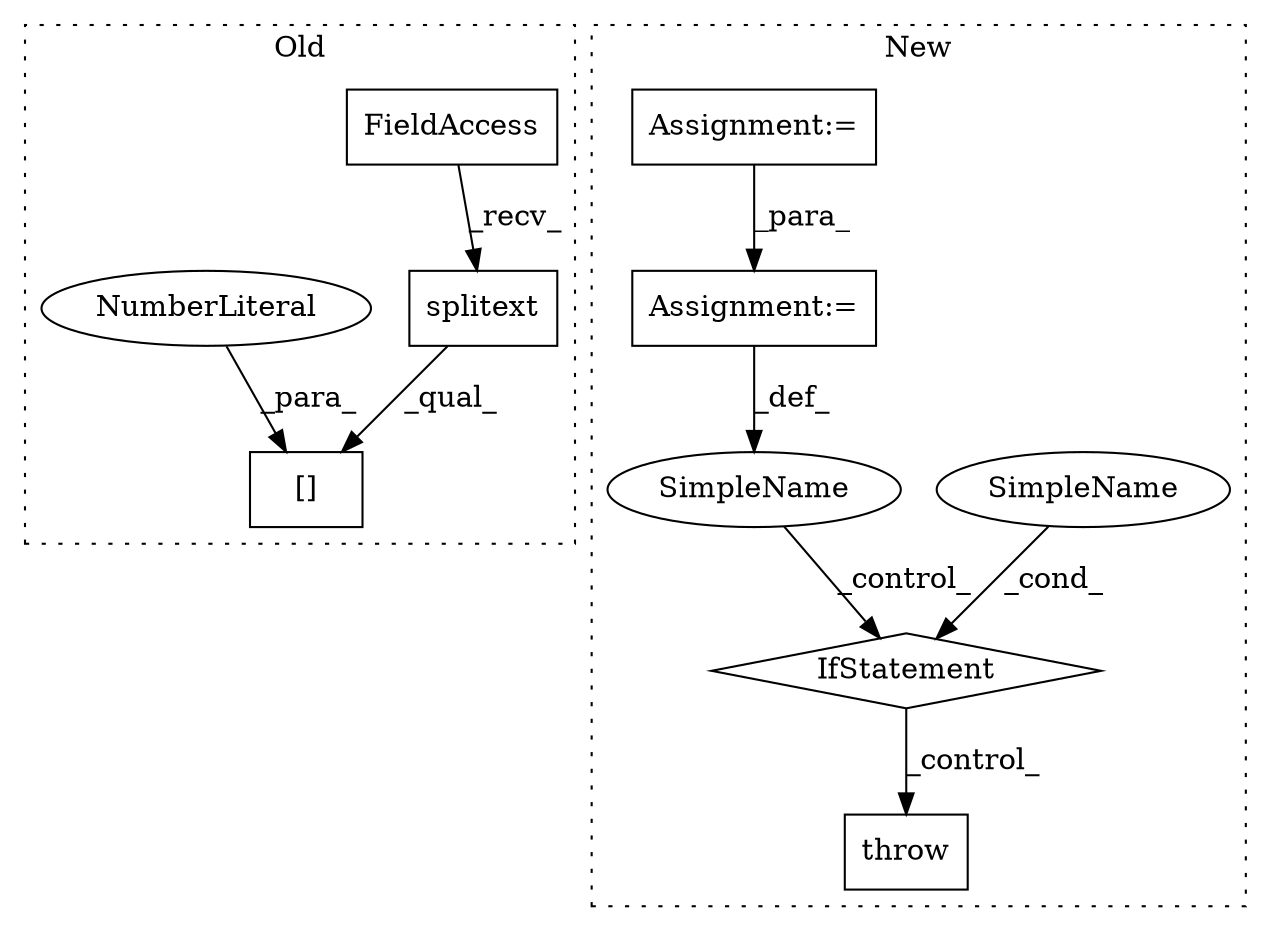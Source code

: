 digraph G {
subgraph cluster0 {
1 [label="splitext" a="32" s="21925,21954" l="9,1" shape="box"];
3 [label="FieldAccess" a="22" s="21917" l="7" shape="box"];
5 [label="[]" a="2" s="21917,21957" l="39,1" shape="box"];
7 [label="NumberLiteral" a="34" s="21956" l="1" shape="ellipse"];
label = "Old";
style="dotted";
}
subgraph cluster1 {
2 [label="throw" a="53" s="22202" l="6" shape="box"];
4 [label="Assignment:=" a="7" s="21880" l="1" shape="box"];
6 [label="IfStatement" a="25" s="22164,22190" l="4,2" shape="diamond"];
8 [label="SimpleName" a="42" s="" l="" shape="ellipse"];
9 [label="SimpleName" a="42" s="" l="" shape="ellipse"];
10 [label="Assignment:=" a="7" s="21584" l="1" shape="box"];
label = "New";
style="dotted";
}
1 -> 5 [label="_qual_"];
3 -> 1 [label="_recv_"];
4 -> 9 [label="_def_"];
6 -> 2 [label="_control_"];
7 -> 5 [label="_para_"];
8 -> 6 [label="_cond_"];
9 -> 6 [label="_control_"];
10 -> 4 [label="_para_"];
}
